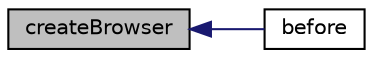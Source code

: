 digraph "createBrowser"
{
  edge [fontname="Helvetica",fontsize="10",labelfontname="Helvetica",labelfontsize="10"];
  node [fontname="Helvetica",fontsize="10",shape=record];
  rankdir="LR";
  Node1 [label="createBrowser",height=0.2,width=0.4,color="black", fillcolor="grey75", style="filled" fontcolor="black"];
  Node1 -> Node2 [dir="back",color="midnightblue",fontsize="10",style="solid",fontname="Helvetica"];
  Node2 [label="before",height=0.2,width=0.4,color="black", fillcolor="white", style="filled",URL="$class_web_test_case.html#a04d175ad7e3b2fbc01615110f6acde22"];
}

